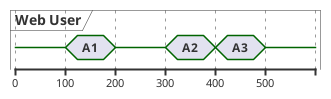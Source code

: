 {
  "sha1": "njmtf6n9kgzeiqtpszeq73k4dt0ynx9",
  "insertion": {
    "when": "2024-06-04T17:28:38.734Z",
    "user": "plantuml@gmail.com"
  }
}
@startuml
concise "Web User" as WU

@0
WU is {-}

@100
WU is A1

@200
WU is {-}

@300
WU is A2

@400
WU is A3

@500
WU is {-}
@enduml
